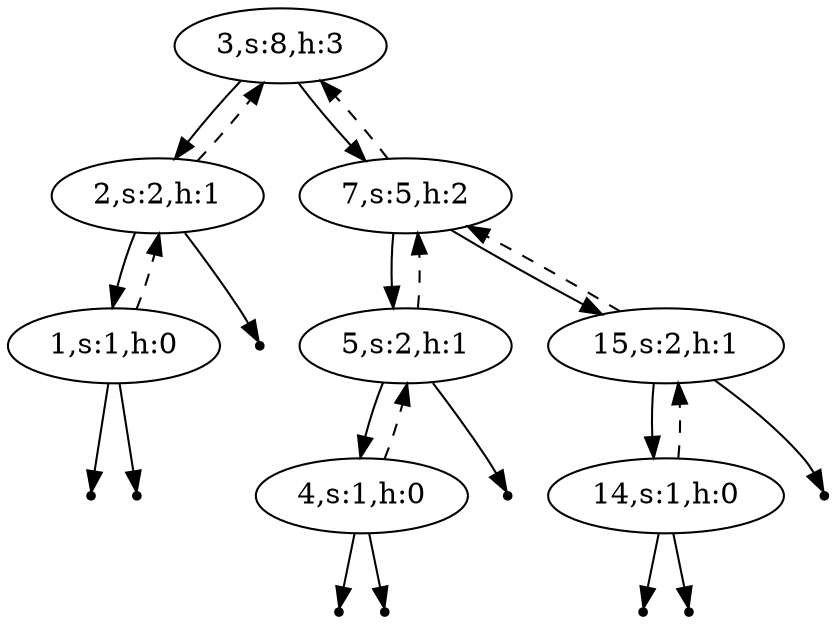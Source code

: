 digraph Blahblah{
{rank = same ; "3"};
nulll1 [shape=point];
1 -> nulll1;
1[label="1,s:1,h:0"];
1 -> 2[style=dashed];
nullr1 [shape=point];
1 -> nullr1;
2 -> 1;
2[label="2,s:2,h:1"];
2 -> 3[style=dashed];
nullr2 [shape=point];
2 -> nullr2;
3 -> 2;
3[label="3,s:8,h:3"];
nulll4 [shape=point];
4 -> nulll4;
4[label="4,s:1,h:0"];
4 -> 5[style=dashed];
nullr4 [shape=point];
4 -> nullr4;
5 -> 4;
5[label="5,s:2,h:1"];
5 -> 7[style=dashed];
nullr5 [shape=point];
5 -> nullr5;
7 -> 5;
7[label="7,s:5,h:2"];
7 -> 3[style=dashed];
nulll14 [shape=point];
14 -> nulll14;
14[label="14,s:1,h:0"];
14 -> 15[style=dashed];
nullr14 [shape=point];
14 -> nullr14;
15 -> 14;
15[label="15,s:2,h:1"];
15 -> 7[style=dashed];
nullr15 [shape=point];
15 -> nullr15;
7 -> 15;
3 -> 7;
}